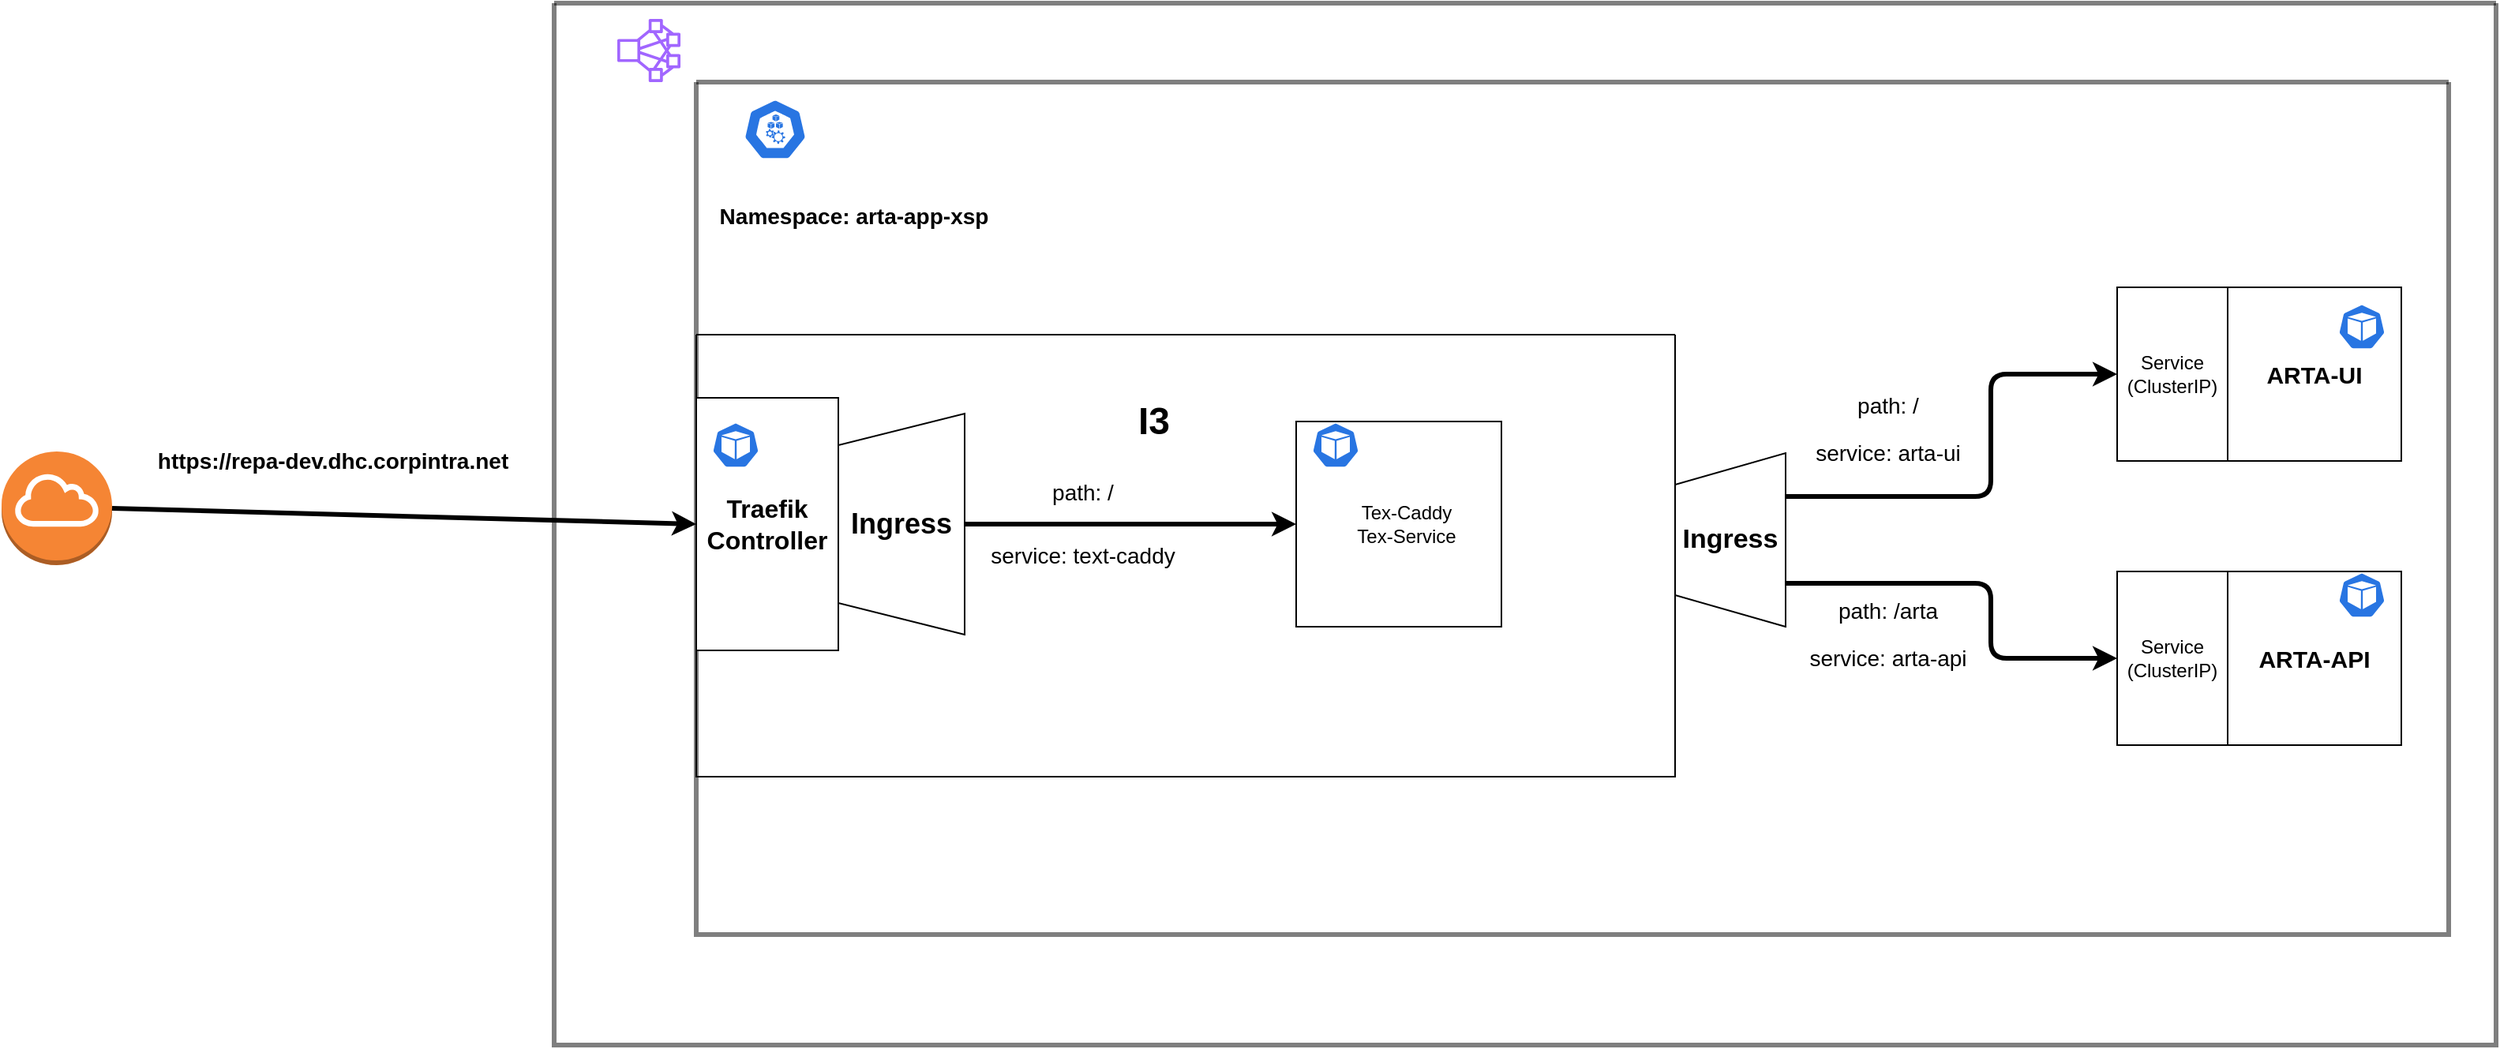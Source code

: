 <mxfile version="15.5.5" type="github" pages="2"><diagram id="NoRRGFk3xaIVJdIa8S_9" name="Page-1"><mxGraphModel dx="1662" dy="794" grid="1" gridSize="10" guides="1" tooltips="1" connect="1" arrows="1" fold="1" page="1" pageScale="1" pageWidth="1100" pageHeight="1700" math="0" shadow="0"><root><mxCell id="KOQOTGZPTuCLEAgM73mw-0"/><mxCell id="KOQOTGZPTuCLEAgM73mw-1" parent="KOQOTGZPTuCLEAgM73mw-0"/><mxCell id="mtjGMdIXt-amCV8N5kMg-0" value="" style="swimlane;startSize=0;strokeWidth=3;opacity=50;" parent="KOQOTGZPTuCLEAgM73mw-1" vertex="1"><mxGeometry x="530" y="820" width="1230" height="660" as="geometry"><mxRectangle x="320" y="-30" width="50" height="40" as="alternateBounds"/></mxGeometry></mxCell><mxCell id="mtjGMdIXt-amCV8N5kMg-1" value="POD" style="text;html=1;strokeColor=none;fillColor=none;align=center;verticalAlign=middle;whiteSpace=wrap;rounded=0;opacity=50;" parent="mtjGMdIXt-amCV8N5kMg-0" vertex="1"><mxGeometry x="1060" y="380" width="40" height="20" as="geometry"/></mxCell><mxCell id="mtjGMdIXt-amCV8N5kMg-2" value="" style="swimlane;startSize=0;strokeWidth=3;opacity=50;" parent="mtjGMdIXt-amCV8N5kMg-0" vertex="1"><mxGeometry x="90" y="50" width="1110" height="540" as="geometry"/></mxCell><mxCell id="mtjGMdIXt-amCV8N5kMg-3" value="&lt;b style=&quot;font-size: 17px&quot;&gt;&lt;span&gt;Ingress&lt;/span&gt;&lt;/b&gt;" style="shape=trapezoid;perimeter=trapezoidPerimeter;whiteSpace=wrap;html=1;fixedSize=1;direction=north;" parent="mtjGMdIXt-amCV8N5kMg-2" vertex="1"><mxGeometry x="620" y="235" width="70" height="110" as="geometry"/></mxCell><mxCell id="mtjGMdIXt-amCV8N5kMg-4" value="&lt;b&gt;&lt;font style=&quot;font-size: 15px&quot;&gt;ARTA-UI&lt;/font&gt;&lt;/b&gt;" style="whiteSpace=wrap;html=1;aspect=fixed;" parent="mtjGMdIXt-amCV8N5kMg-2" vertex="1"><mxGeometry x="970" y="130" width="110" height="110" as="geometry"/></mxCell><mxCell id="mtjGMdIXt-amCV8N5kMg-5" value="&lt;span&gt;Service&lt;/span&gt;&lt;br&gt;&lt;span&gt;(ClusterIP)&lt;/span&gt;" style="rounded=0;whiteSpace=wrap;html=1;" parent="mtjGMdIXt-amCV8N5kMg-2" vertex="1"><mxGeometry x="900" y="130" width="70" height="110" as="geometry"/></mxCell><mxCell id="mtjGMdIXt-amCV8N5kMg-6" value="Service&lt;br&gt;(ClusterIP)" style="rounded=0;whiteSpace=wrap;html=1;" parent="mtjGMdIXt-amCV8N5kMg-2" vertex="1"><mxGeometry x="900" y="310" width="70" height="110" as="geometry"/></mxCell><mxCell id="mtjGMdIXt-amCV8N5kMg-7" value="&lt;b&gt;&lt;font style=&quot;font-size: 15px&quot;&gt;ARTA-API&lt;/font&gt;&lt;/b&gt;" style="whiteSpace=wrap;html=1;aspect=fixed;" parent="mtjGMdIXt-amCV8N5kMg-2" vertex="1"><mxGeometry x="970" y="310" width="110" height="110" as="geometry"/></mxCell><mxCell id="mtjGMdIXt-amCV8N5kMg-8" value="" style="edgeStyle=elbowEdgeStyle;elbow=horizontal;endArrow=classic;html=1;strokeWidth=3;entryX=0;entryY=0.5;entryDx=0;entryDy=0;exitX=0.25;exitY=1;exitDx=0;exitDy=0;" parent="mtjGMdIXt-amCV8N5kMg-2" source="mtjGMdIXt-amCV8N5kMg-3" target="mtjGMdIXt-amCV8N5kMg-6" edge="1"><mxGeometry width="50" height="50" relative="1" as="geometry"><mxPoint x="190" y="310" as="sourcePoint"/><mxPoint x="190" y="270" as="targetPoint"/><Array as="points"><mxPoint x="820" y="340"/></Array></mxGeometry></mxCell><mxCell id="mtjGMdIXt-amCV8N5kMg-9" value="" style="edgeStyle=elbowEdgeStyle;elbow=horizontal;endArrow=classic;html=1;strokeWidth=3;entryX=0;entryY=0.5;entryDx=0;entryDy=0;exitX=0.75;exitY=1;exitDx=0;exitDy=0;" parent="mtjGMdIXt-amCV8N5kMg-2" source="mtjGMdIXt-amCV8N5kMg-3" target="mtjGMdIXt-amCV8N5kMg-5" edge="1"><mxGeometry width="50" height="50" relative="1" as="geometry"><mxPoint x="-290" y="250" as="sourcePoint"/><mxPoint x="-240" y="200" as="targetPoint"/><Array as="points"><mxPoint x="820" y="210"/></Array></mxGeometry></mxCell><mxCell id="mtjGMdIXt-amCV8N5kMg-10" value="&lt;font size=&quot;3&quot;&gt;&lt;b&gt;Traefik Controller&lt;/b&gt;&lt;/font&gt;" style="rounded=0;whiteSpace=wrap;html=1;" parent="mtjGMdIXt-amCV8N5kMg-2" vertex="1"><mxGeometry y="200" width="90" height="160" as="geometry"/></mxCell><mxCell id="mtjGMdIXt-amCV8N5kMg-11" value="" style="shape=trapezoid;perimeter=trapezoidPerimeter;whiteSpace=wrap;html=1;fixedSize=1;direction=north;" parent="mtjGMdIXt-amCV8N5kMg-2" vertex="1"><mxGeometry x="90" y="210" width="80" height="140" as="geometry"/></mxCell><mxCell id="mtjGMdIXt-amCV8N5kMg-12" value="&lt;font style=&quot;font-size: 18px&quot;&gt;&lt;b&gt;Ingress&lt;/b&gt;&lt;/font&gt;" style="text;html=1;strokeColor=none;fillColor=none;align=center;verticalAlign=middle;whiteSpace=wrap;rounded=0;" parent="mtjGMdIXt-amCV8N5kMg-2" vertex="1"><mxGeometry x="100" y="250" width="60" height="60" as="geometry"/></mxCell><mxCell id="mtjGMdIXt-amCV8N5kMg-13" value="" style="whiteSpace=wrap;html=1;aspect=fixed;" parent="mtjGMdIXt-amCV8N5kMg-2" vertex="1"><mxGeometry x="380" y="215" width="130" height="130" as="geometry"/></mxCell><mxCell id="mtjGMdIXt-amCV8N5kMg-14" value="" style="endArrow=classic;html=1;exitX=0.5;exitY=1;exitDx=0;exitDy=0;entryX=0;entryY=0.5;entryDx=0;entryDy=0;strokeWidth=3;" parent="mtjGMdIXt-amCV8N5kMg-2" source="mtjGMdIXt-amCV8N5kMg-11" target="mtjGMdIXt-amCV8N5kMg-13" edge="1"><mxGeometry width="50" height="50" relative="1" as="geometry"><mxPoint x="230" y="300" as="sourcePoint"/><mxPoint x="280" y="250" as="targetPoint"/></mxGeometry></mxCell><mxCell id="mtjGMdIXt-amCV8N5kMg-15" value="&lt;font style=&quot;font-size: 14px&quot;&gt;&lt;b&gt;Namespace: arta-app-xsp&lt;/b&gt;&lt;/font&gt;" style="text;html=1;strokeColor=none;fillColor=none;align=center;verticalAlign=middle;whiteSpace=wrap;rounded=0;" parent="mtjGMdIXt-amCV8N5kMg-2" vertex="1"><mxGeometry x="-10" y="70" width="220" height="30" as="geometry"/></mxCell><mxCell id="mtjGMdIXt-amCV8N5kMg-17" value="&lt;font style=&quot;font-size: 14px&quot;&gt;service: arta-ui&lt;/font&gt;" style="text;html=1;strokeColor=none;fillColor=none;align=center;verticalAlign=middle;whiteSpace=wrap;rounded=0;" parent="mtjGMdIXt-amCV8N5kMg-2" vertex="1"><mxGeometry x="695" y="225" width="120" height="20" as="geometry"/></mxCell><mxCell id="mtjGMdIXt-amCV8N5kMg-18" value="&lt;font style=&quot;font-size: 14px&quot;&gt;path: /&lt;/font&gt;" style="text;html=1;strokeColor=none;fillColor=none;align=center;verticalAlign=middle;whiteSpace=wrap;rounded=0;" parent="mtjGMdIXt-amCV8N5kMg-2" vertex="1"><mxGeometry x="210" y="250" width="70" height="20" as="geometry"/></mxCell><mxCell id="mtjGMdIXt-amCV8N5kMg-19" value="&lt;font style=&quot;font-size: 14px&quot;&gt;service: text-caddy&lt;/font&gt;" style="text;html=1;strokeColor=none;fillColor=none;align=center;verticalAlign=middle;whiteSpace=wrap;rounded=0;" parent="mtjGMdIXt-amCV8N5kMg-2" vertex="1"><mxGeometry x="185" y="290" width="120" height="20" as="geometry"/></mxCell><mxCell id="mtjGMdIXt-amCV8N5kMg-20" value="&lt;font style=&quot;font-size: 14px&quot;&gt;service: arta-api&lt;/font&gt;" style="text;html=1;strokeColor=none;fillColor=none;align=center;verticalAlign=middle;whiteSpace=wrap;rounded=0;" parent="mtjGMdIXt-amCV8N5kMg-2" vertex="1"><mxGeometry x="695" y="355" width="120" height="20" as="geometry"/></mxCell><mxCell id="mtjGMdIXt-amCV8N5kMg-21" value="" style="html=1;dashed=0;whitespace=wrap;fillColor=#2875E2;strokeColor=#ffffff;points=[[0.005,0.63,0],[0.1,0.2,0],[0.9,0.2,0],[0.5,0,0],[0.995,0.63,0],[0.72,0.99,0],[0.5,1,0],[0.28,0.99,0]];shape=mxgraph.kubernetes.icon;prIcon=pod" parent="mtjGMdIXt-amCV8N5kMg-2" vertex="1"><mxGeometry x="1040" y="310" width="30" height="30" as="geometry"/></mxCell><mxCell id="mtjGMdIXt-amCV8N5kMg-22" value="" style="html=1;dashed=0;whitespace=wrap;fillColor=#2875E2;strokeColor=#ffffff;points=[[0.005,0.63,0],[0.1,0.2,0],[0.9,0.2,0],[0.5,0,0],[0.995,0.63,0],[0.72,0.99,0],[0.5,1,0],[0.28,0.99,0]];shape=mxgraph.kubernetes.icon;prIcon=node" parent="mtjGMdIXt-amCV8N5kMg-2" vertex="1"><mxGeometry x="30" y="10" width="40" height="40" as="geometry"/></mxCell><mxCell id="mtjGMdIXt-amCV8N5kMg-23" value="" style="html=1;dashed=0;whitespace=wrap;fillColor=#2875E2;strokeColor=#ffffff;points=[[0.005,0.63,0],[0.1,0.2,0],[0.9,0.2,0],[0.5,0,0],[0.995,0.63,0],[0.72,0.99,0],[0.5,1,0],[0.28,0.99,0]];shape=mxgraph.kubernetes.icon;prIcon=pod" parent="mtjGMdIXt-amCV8N5kMg-2" vertex="1"><mxGeometry x="390" y="215" width="30" height="30" as="geometry"/></mxCell><mxCell id="mtjGMdIXt-amCV8N5kMg-24" value="&lt;font style=&quot;font-size: 14px&quot;&gt;path: /arta&lt;/font&gt;" style="text;html=1;strokeColor=none;fillColor=none;align=center;verticalAlign=middle;whiteSpace=wrap;rounded=0;" parent="mtjGMdIXt-amCV8N5kMg-2" vertex="1"><mxGeometry x="720" y="325" width="70" height="20" as="geometry"/></mxCell><mxCell id="cKWAdf0OwSLiy0gp7rAb-0" value="" style="swimlane;startSize=0;" parent="mtjGMdIXt-amCV8N5kMg-2" vertex="1"><mxGeometry y="160" width="620" height="280" as="geometry"/></mxCell><mxCell id="mtjGMdIXt-amCV8N5kMg-16" value="&lt;font style=&quot;font-size: 24px&quot;&gt;&lt;b&gt;I3&lt;/b&gt;&lt;/font&gt;" style="text;html=1;strokeColor=none;fillColor=none;align=center;verticalAlign=middle;whiteSpace=wrap;rounded=0;" parent="cKWAdf0OwSLiy0gp7rAb-0" vertex="1"><mxGeometry x="230" y="20" width="120" height="70" as="geometry"/></mxCell><mxCell id="cKWAdf0OwSLiy0gp7rAb-2" value="Tex-Caddy&lt;br&gt;Tex-Service" style="text;html=1;strokeColor=none;fillColor=none;align=center;verticalAlign=middle;whiteSpace=wrap;rounded=0;" parent="cKWAdf0OwSLiy0gp7rAb-0" vertex="1"><mxGeometry x="410" y="90" width="80" height="60" as="geometry"/></mxCell><mxCell id="mtjGMdIXt-amCV8N5kMg-26" value="&lt;font style=&quot;font-size: 14px&quot;&gt;path: /&lt;/font&gt;" style="text;html=1;strokeColor=none;fillColor=none;align=center;verticalAlign=middle;whiteSpace=wrap;rounded=0;" parent="mtjGMdIXt-amCV8N5kMg-2" vertex="1"><mxGeometry x="720" y="195" width="70" height="20" as="geometry"/></mxCell><mxCell id="mtjGMdIXt-amCV8N5kMg-25" value="" style="outlineConnect=0;fontColor=#232F3E;gradientColor=none;fillColor=#A166FF;strokeColor=none;dashed=0;verticalLabelPosition=bottom;verticalAlign=top;align=center;html=1;fontSize=12;fontStyle=0;aspect=fixed;pointerEvents=1;shape=mxgraph.aws4.cluster;direction=east;" parent="mtjGMdIXt-amCV8N5kMg-0" vertex="1"><mxGeometry x="40" y="10" width="40" height="40" as="geometry"/></mxCell><mxCell id="mtjGMdIXt-amCV8N5kMg-27" value="" style="outlineConnect=0;dashed=0;verticalLabelPosition=bottom;verticalAlign=top;align=center;html=1;shape=mxgraph.aws3.internet_gateway;fillColor=#F58534;gradientColor=none;" parent="KOQOTGZPTuCLEAgM73mw-1" vertex="1"><mxGeometry x="180" y="1104" width="70" height="72" as="geometry"/></mxCell><mxCell id="mtjGMdIXt-amCV8N5kMg-28" value="" style="html=1;dashed=0;whitespace=wrap;fillColor=#2875E2;strokeColor=#ffffff;points=[[0.005,0.63,0],[0.1,0.2,0],[0.9,0.2,0],[0.5,0,0],[0.995,0.63,0],[0.72,0.99,0],[0.5,1,0],[0.28,0.99,0]];shape=mxgraph.kubernetes.icon;prIcon=pod" parent="KOQOTGZPTuCLEAgM73mw-1" vertex="1"><mxGeometry x="1660" y="1010" width="30" height="30" as="geometry"/></mxCell><mxCell id="mtjGMdIXt-amCV8N5kMg-29" value="" style="html=1;dashed=0;whitespace=wrap;fillColor=#2875E2;strokeColor=#ffffff;points=[[0.005,0.63,0],[0.1,0.2,0],[0.9,0.2,0],[0.5,0,0],[0.995,0.63,0],[0.72,0.99,0],[0.5,1,0],[0.28,0.99,0]];shape=mxgraph.kubernetes.icon;prIcon=pod" parent="KOQOTGZPTuCLEAgM73mw-1" vertex="1"><mxGeometry x="630" y="1085" width="30" height="30" as="geometry"/></mxCell><mxCell id="mtjGMdIXt-amCV8N5kMg-30" value="" style="endArrow=classic;html=1;strokeWidth=3;exitX=1;exitY=0.5;exitDx=0;exitDy=0;exitPerimeter=0;entryX=0;entryY=0.5;entryDx=0;entryDy=0;" parent="KOQOTGZPTuCLEAgM73mw-1" source="mtjGMdIXt-amCV8N5kMg-27" target="mtjGMdIXt-amCV8N5kMg-10" edge="1"><mxGeometry width="50" height="50" relative="1" as="geometry"><mxPoint x="300" y="1170" as="sourcePoint"/><mxPoint x="1020" y="1070" as="targetPoint"/></mxGeometry></mxCell><mxCell id="mtjGMdIXt-amCV8N5kMg-31" value="&lt;font style=&quot;font-size: 14px&quot;&gt;&lt;b&gt;https://repa-dev.dhc.corpintra.net&lt;/b&gt;&lt;/font&gt;" style="text;html=1;strokeColor=none;fillColor=none;align=center;verticalAlign=middle;whiteSpace=wrap;rounded=0;" parent="KOQOTGZPTuCLEAgM73mw-1" vertex="1"><mxGeometry x="270" y="1100" width="240" height="20" as="geometry"/></mxCell></root></mxGraphModel></diagram><diagram id="1jyIMcwEd9O6wa1LE35C" name="Page-2"><mxGraphModel dx="1422" dy="794" grid="1" gridSize="10" guides="1" tooltips="1" connect="1" arrows="1" fold="1" page="1" pageScale="1" pageWidth="1100" pageHeight="1700" math="0" shadow="0"><root><mxCell id="kn5HvT4rMzMJ4DFRqKDS-0"/><mxCell id="kn5HvT4rMzMJ4DFRqKDS-1" parent="kn5HvT4rMzMJ4DFRqKDS-0"/></root></mxGraphModel></diagram></mxfile>